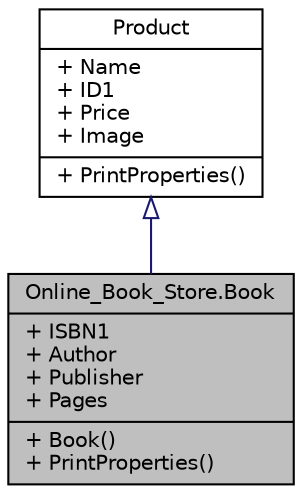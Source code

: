 digraph "Online_Book_Store.Book"
{
 // LATEX_PDF_SIZE
  edge [fontname="Helvetica",fontsize="10",labelfontname="Helvetica",labelfontsize="10"];
  node [fontname="Helvetica",fontsize="10",shape=record];
  Node1 [label="{Online_Book_Store.Book\n|+ ISBN1\l+ Author\l+ Publisher\l+ Pages\l|+ Book()\l+ PrintProperties()\l}",height=0.2,width=0.4,color="black", fillcolor="grey75", style="filled", fontcolor="black",tooltip="This file includes to book information."];
  Node2 -> Node1 [dir="back",color="midnightblue",fontsize="10",style="solid",arrowtail="onormal",fontname="Helvetica"];
  Node2 [label="{Product\n|+ Name\l+ ID1\l+ Price\l+ Image\l|+ PrintProperties()\l}",height=0.2,width=0.4,color="black", fillcolor="white", style="filled",URL="$class_online___book___store_1_1_product.html",tooltip="This file includes to product information."];
}
